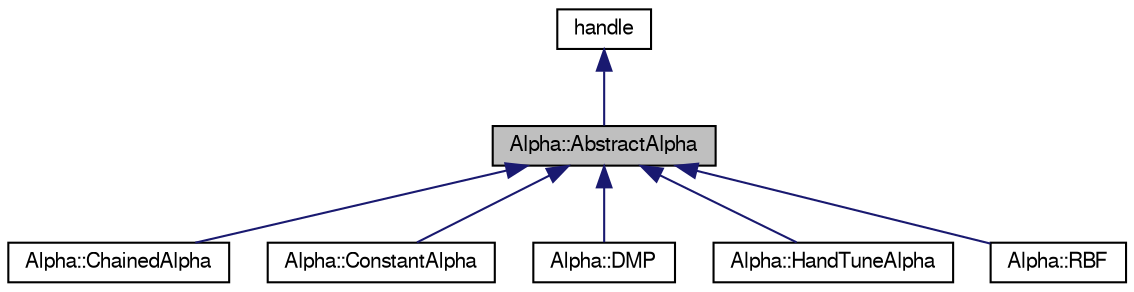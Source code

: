 digraph "Alpha::AbstractAlpha"
{
  bgcolor="transparent";
  edge [fontname="FreeSans",fontsize="10",labelfontname="FreeSans",labelfontsize="10"];
  node [fontname="FreeSans",fontsize="10",shape=record];
  Node1 [label="Alpha::AbstractAlpha",height=0.2,width=0.4,color="black", fillcolor="grey75", style="filled" fontcolor="black"];
  Node2 -> Node1 [dir="back",color="midnightblue",fontsize="10",style="solid",fontname="FreeSans"];
  Node2 [label="handle",height=0.2,width=0.4,color="black",URL="$classhandle.html",tooltip="Matlab&#39;s base handle class (documentation generation substitute) "];
  Node1 -> Node3 [dir="back",color="midnightblue",fontsize="10",style="solid",fontname="FreeSans"];
  Node3 [label="Alpha::ChainedAlpha",height=0.2,width=0.4,color="black",URL="$class_alpha_1_1_chained_alpha.html"];
  Node1 -> Node4 [dir="back",color="midnightblue",fontsize="10",style="solid",fontname="FreeSans"];
  Node4 [label="Alpha::ConstantAlpha",height=0.2,width=0.4,color="black",URL="$class_alpha_1_1_constant_alpha.html"];
  Node1 -> Node5 [dir="back",color="midnightblue",fontsize="10",style="solid",fontname="FreeSans"];
  Node5 [label="Alpha::DMP",height=0.2,width=0.4,color="black",URL="$class_alpha_1_1_d_m_p.html"];
  Node1 -> Node6 [dir="back",color="midnightblue",fontsize="10",style="solid",fontname="FreeSans"];
  Node6 [label="Alpha::HandTuneAlpha",height=0.2,width=0.4,color="black",URL="$class_alpha_1_1_hand_tune_alpha.html"];
  Node1 -> Node7 [dir="back",color="midnightblue",fontsize="10",style="solid",fontname="FreeSans"];
  Node7 [label="Alpha::RBF",height=0.2,width=0.4,color="black",URL="$class_alpha_1_1_r_b_f.html"];
}
